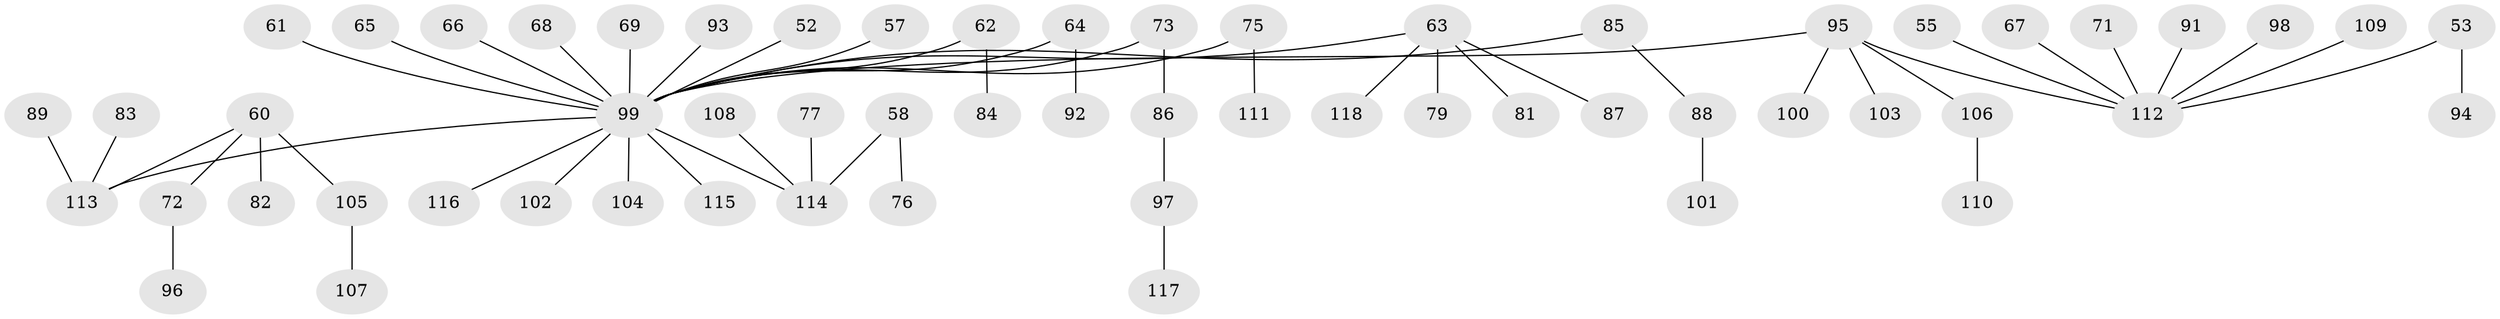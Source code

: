 // original degree distribution, {4: 0.0847457627118644, 5: 0.03389830508474576, 7: 0.00847457627118644, 2: 0.3050847457627119, 3: 0.11864406779661017, 1: 0.4491525423728814}
// Generated by graph-tools (version 1.1) at 2025/53/03/09/25 04:53:40]
// undirected, 59 vertices, 58 edges
graph export_dot {
graph [start="1"]
  node [color=gray90,style=filled];
  52;
  53;
  55;
  57;
  58;
  60;
  61;
  62;
  63 [super="+34+44"];
  64;
  65;
  66;
  67;
  68;
  69;
  71;
  72;
  73;
  75;
  76;
  77;
  79;
  81;
  82;
  83;
  84;
  85;
  86;
  87;
  88;
  89;
  91;
  92;
  93;
  94;
  95 [super="+54+78+90"];
  96;
  97;
  98;
  99 [super="+33+42+40+56+38+45+51+80"];
  100;
  101;
  102;
  103;
  104;
  105;
  106;
  107;
  108;
  109;
  110;
  111;
  112 [super="+27+39+41+48"];
  113 [super="+59"];
  114 [super="+22+26+29"];
  115;
  116;
  117;
  118;
  52 -- 99;
  53 -- 94;
  53 -- 112;
  55 -- 112;
  57 -- 99;
  58 -- 76;
  58 -- 114;
  60 -- 72;
  60 -- 82;
  60 -- 105;
  60 -- 113;
  61 -- 99;
  62 -- 84;
  62 -- 99;
  63 -- 81;
  63 -- 118;
  63 -- 87;
  63 -- 79;
  63 -- 99;
  64 -- 92;
  64 -- 99;
  65 -- 99;
  66 -- 99;
  67 -- 112;
  68 -- 99;
  69 -- 99;
  71 -- 112;
  72 -- 96;
  73 -- 86;
  73 -- 99;
  75 -- 111;
  75 -- 99;
  77 -- 114;
  83 -- 113;
  85 -- 88;
  85 -- 99;
  86 -- 97;
  88 -- 101;
  89 -- 113;
  91 -- 112;
  93 -- 99;
  95 -- 103;
  95 -- 112;
  95 -- 99;
  95 -- 106;
  95 -- 100;
  97 -- 117;
  98 -- 112;
  99 -- 114;
  99 -- 115;
  99 -- 102;
  99 -- 104;
  99 -- 113;
  99 -- 116;
  105 -- 107;
  106 -- 110;
  108 -- 114;
  109 -- 112;
}
